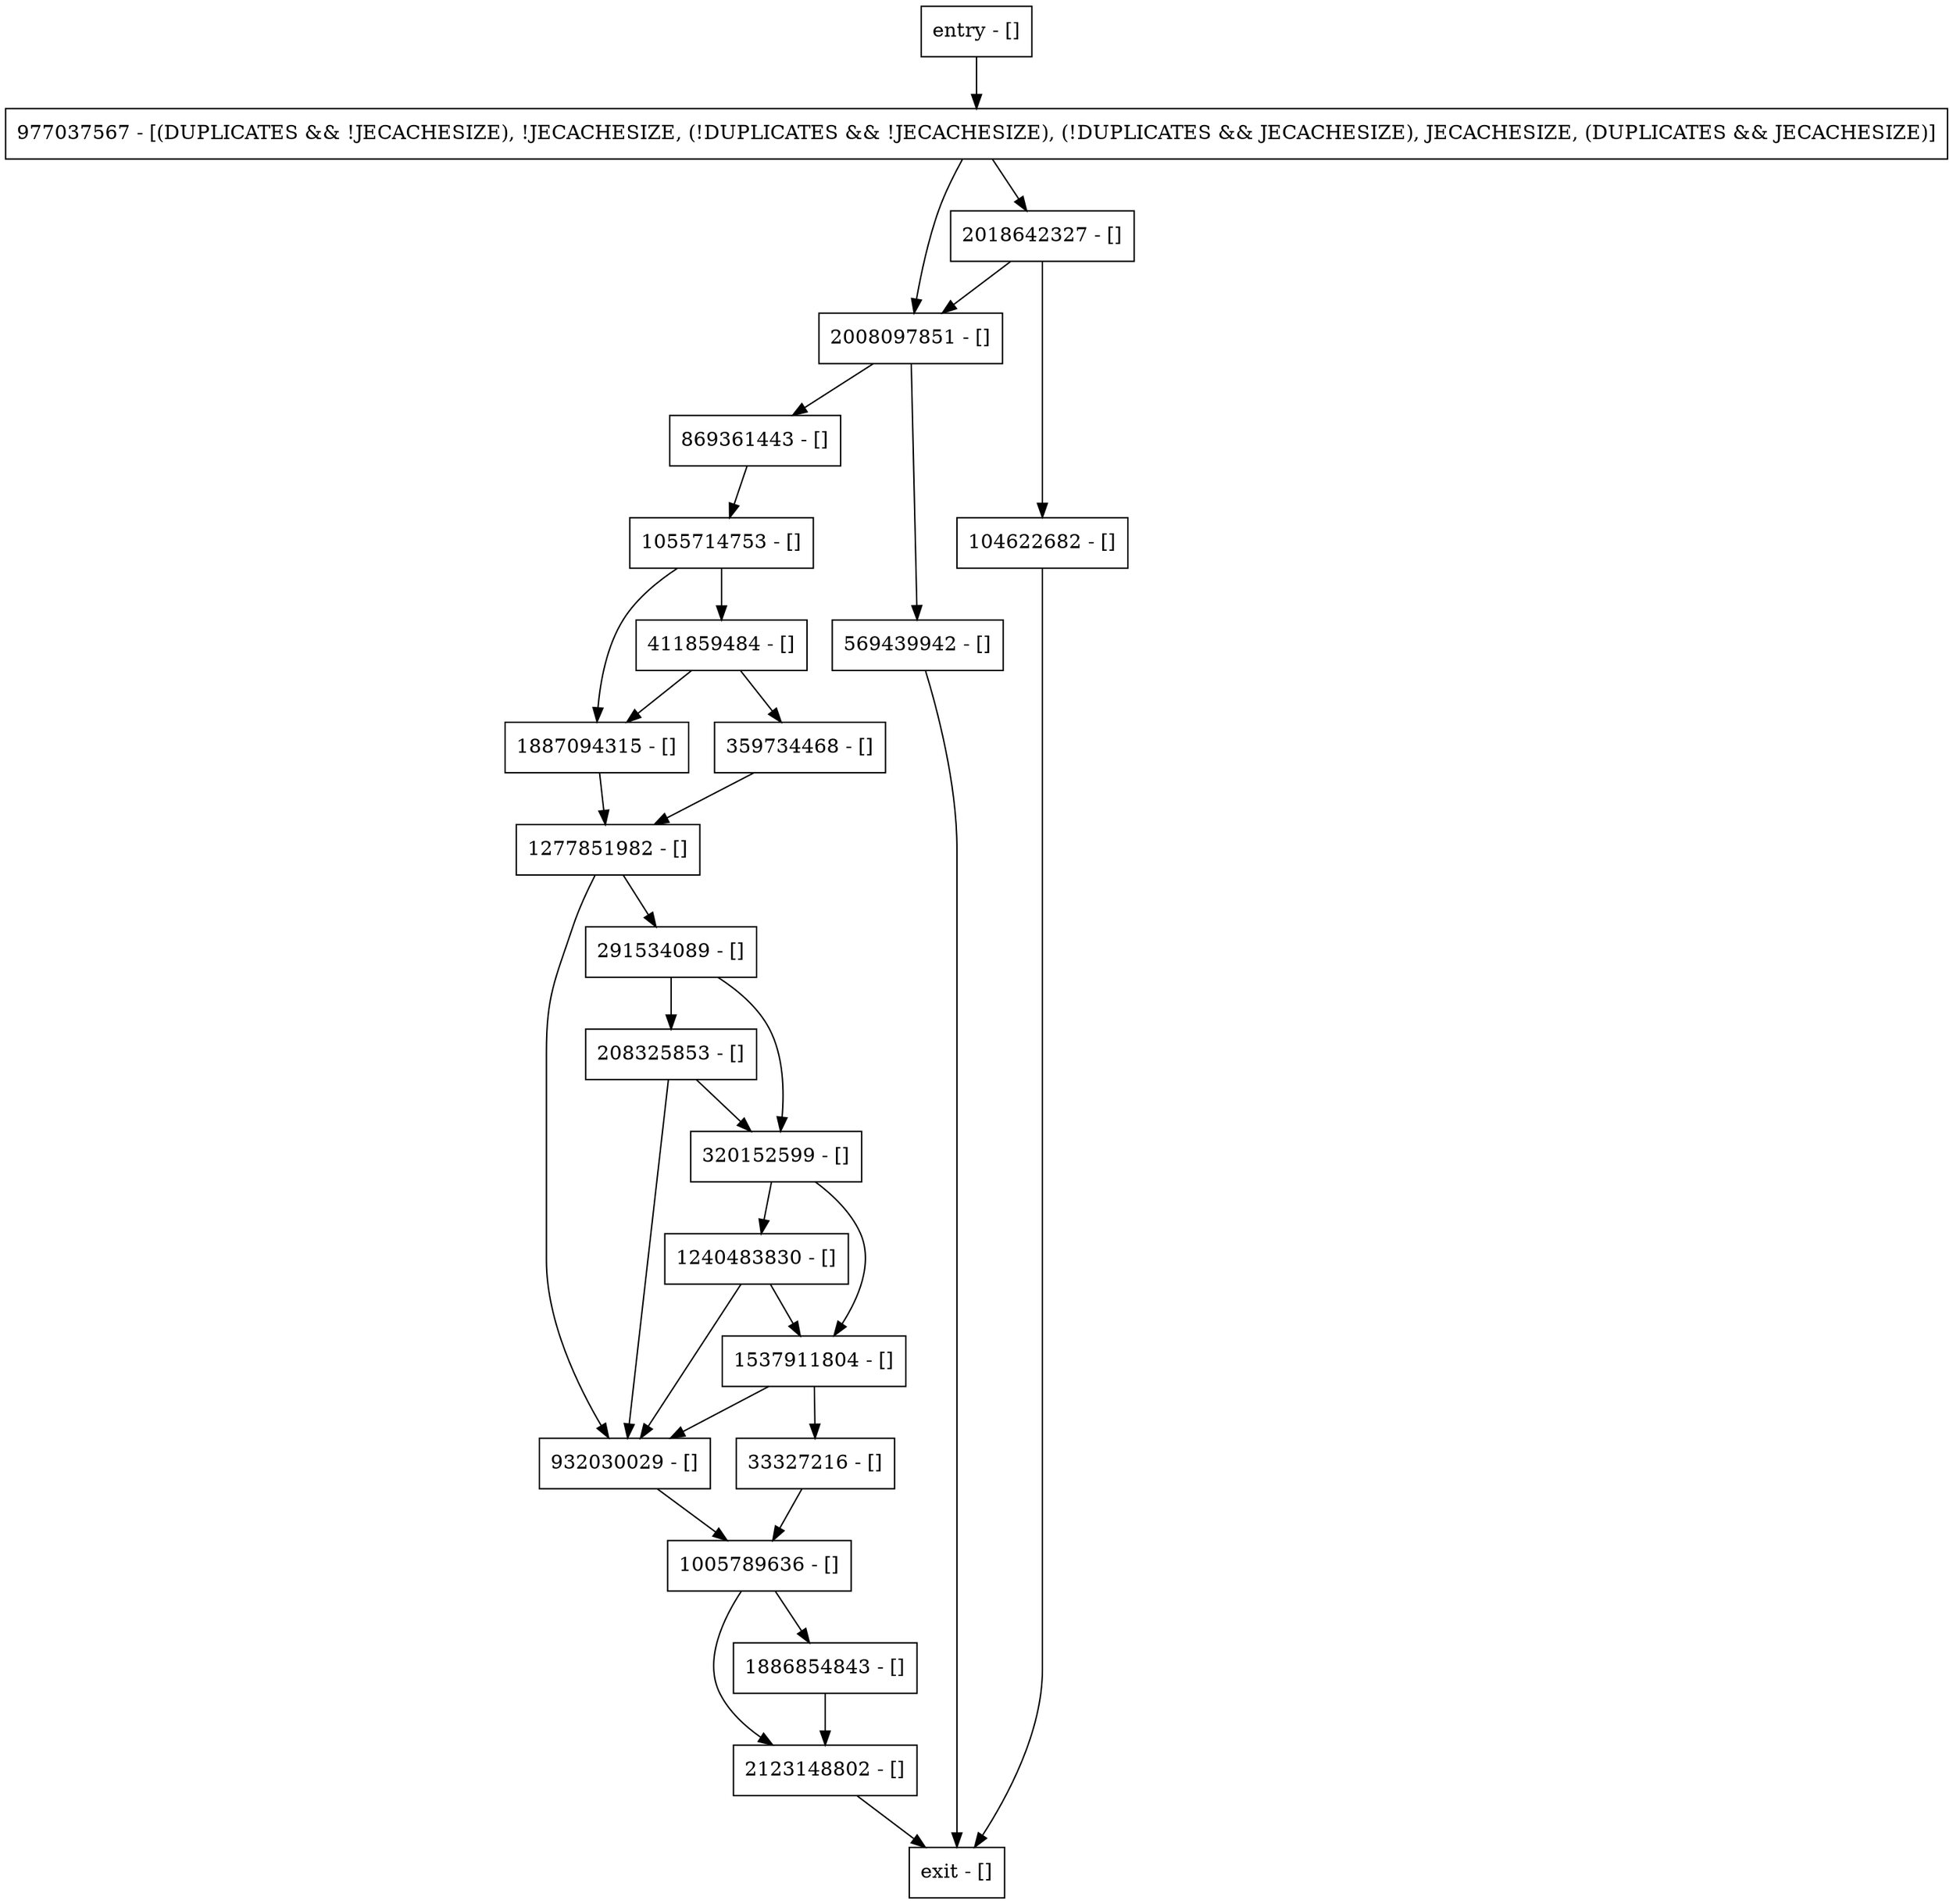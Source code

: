 digraph init {
node [shape=record];
33327216 [label="33327216 - []"];
569439942 [label="569439942 - []"];
208325853 [label="208325853 - []"];
2008097851 [label="2008097851 - []"];
1055714753 [label="1055714753 - []"];
291534089 [label="291534089 - []"];
411859484 [label="411859484 - []"];
1886854843 [label="1886854843 - []"];
359734468 [label="359734468 - []"];
entry [label="entry - []"];
exit [label="exit - []"];
1887094315 [label="1887094315 - []"];
1537911804 [label="1537911804 - []"];
869361443 [label="869361443 - []"];
2018642327 [label="2018642327 - []"];
1277851982 [label="1277851982 - []"];
1005789636 [label="1005789636 - []"];
2123148802 [label="2123148802 - []"];
104622682 [label="104622682 - []"];
932030029 [label="932030029 - []"];
977037567 [label="977037567 - [(DUPLICATES && !JECACHESIZE), !JECACHESIZE, (!DUPLICATES && !JECACHESIZE), (!DUPLICATES && JECACHESIZE), JECACHESIZE, (DUPLICATES && JECACHESIZE)]"];
1240483830 [label="1240483830 - []"];
320152599 [label="320152599 - []"];
entry;
exit;
33327216 -> 1005789636;
569439942 -> exit;
208325853 -> 932030029;
208325853 -> 320152599;
2008097851 -> 869361443;
2008097851 -> 569439942;
1055714753 -> 1887094315;
1055714753 -> 411859484;
291534089 -> 208325853;
291534089 -> 320152599;
411859484 -> 359734468;
411859484 -> 1887094315;
1886854843 -> 2123148802;
359734468 -> 1277851982;
entry -> 977037567;
1887094315 -> 1277851982;
1537911804 -> 33327216;
1537911804 -> 932030029;
869361443 -> 1055714753;
2018642327 -> 2008097851;
2018642327 -> 104622682;
1277851982 -> 932030029;
1277851982 -> 291534089;
1005789636 -> 2123148802;
1005789636 -> 1886854843;
2123148802 -> exit;
104622682 -> exit;
932030029 -> 1005789636;
977037567 -> 2018642327;
977037567 -> 2008097851;
1240483830 -> 1537911804;
1240483830 -> 932030029;
320152599 -> 1537911804;
320152599 -> 1240483830;
}

